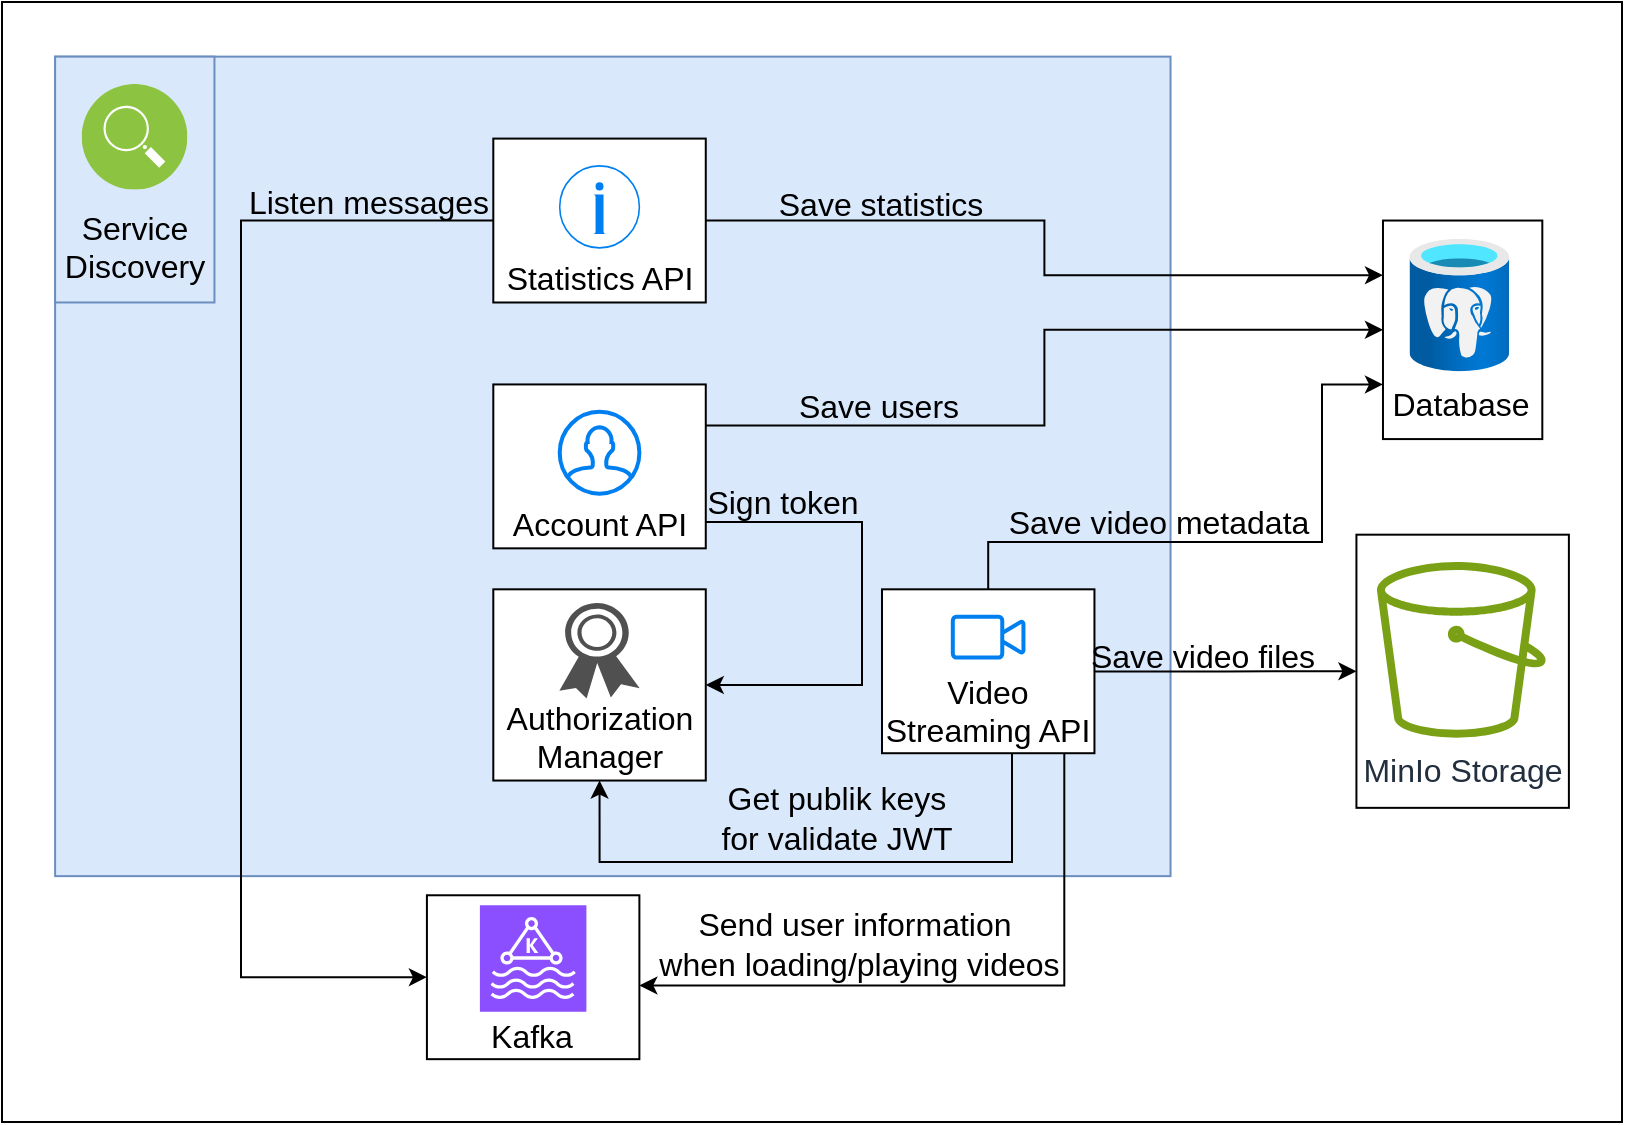 <mxfile version="22.1.21" type="device">
  <diagram name="Page-1" id="Brwzf8Y-5jtM-6a89yN2">
    <mxGraphModel dx="1050" dy="605" grid="1" gridSize="10" guides="1" tooltips="1" connect="1" arrows="1" fold="1" page="1" pageScale="1" pageWidth="850" pageHeight="1100" math="0" shadow="0">
      <root>
        <mxCell id="0" />
        <mxCell id="1" parent="0" />
        <mxCell id="M8TYaJLP3p6iMtIiNLKW-36" value="" style="group" vertex="1" connectable="0" parent="1">
          <mxGeometry width="810" height="560" as="geometry" />
        </mxCell>
        <mxCell id="RKX6ZnwNBldia_mDV_pY-55" value="" style="whiteSpace=wrap;html=1;" parent="M8TYaJLP3p6iMtIiNLKW-36" vertex="1">
          <mxGeometry width="810.0" height="560" as="geometry" />
        </mxCell>
        <mxCell id="M8TYaJLP3p6iMtIiNLKW-33" value="" style="rounded=0;whiteSpace=wrap;html=1;fillColor=#dae8fc;strokeColor=#6c8ebf;" vertex="1" parent="M8TYaJLP3p6iMtIiNLKW-36">
          <mxGeometry x="26.557" y="27.317" width="557.705" height="409.756" as="geometry" />
        </mxCell>
        <mxCell id="M8TYaJLP3p6iMtIiNLKW-35" value="" style="rounded=0;whiteSpace=wrap;html=1;fillColor=#dae8fc;strokeColor=#6c8ebf;" vertex="1" parent="M8TYaJLP3p6iMtIiNLKW-36">
          <mxGeometry x="26.557" y="27.317" width="79.672" height="122.927" as="geometry" />
        </mxCell>
        <mxCell id="RKX6ZnwNBldia_mDV_pY-8" value="" style="group" parent="M8TYaJLP3p6iMtIiNLKW-36" vertex="1" connectable="0">
          <mxGeometry x="439.995" y="293.659" width="106.23" height="81.951" as="geometry" />
        </mxCell>
        <mxCell id="RKX6ZnwNBldia_mDV_pY-13" value="" style="group" parent="RKX6ZnwNBldia_mDV_pY-8" vertex="1" connectable="0">
          <mxGeometry width="106.23" height="81.951" as="geometry" />
        </mxCell>
        <mxCell id="RKX6ZnwNBldia_mDV_pY-6" value="&lt;font style=&quot;font-size: 16px;&quot;&gt;Video Streaming API&lt;/font&gt;" style="whiteSpace=wrap;html=1;labelPosition=center;verticalLabelPosition=middle;align=center;verticalAlign=bottom;" parent="RKX6ZnwNBldia_mDV_pY-13" vertex="1">
          <mxGeometry width="106.23" height="81.951" as="geometry" />
        </mxCell>
        <mxCell id="RKX6ZnwNBldia_mDV_pY-7" value="" style="html=1;verticalLabelPosition=bottom;align=center;labelBackgroundColor=#ffffff;verticalAlign=top;strokeWidth=2;strokeColor=#0080F0;shadow=0;dashed=0;shape=mxgraph.ios7.icons.video_conversation;" parent="RKX6ZnwNBldia_mDV_pY-13" vertex="1">
          <mxGeometry x="35.41" y="13.659" width="35.41" height="20.488" as="geometry" />
        </mxCell>
        <mxCell id="RKX6ZnwNBldia_mDV_pY-14" value="" style="group" parent="M8TYaJLP3p6iMtIiNLKW-36" vertex="1" connectable="0">
          <mxGeometry x="245.656" y="191.22" width="106.23" height="81.951" as="geometry" />
        </mxCell>
        <mxCell id="RKX6ZnwNBldia_mDV_pY-15" value="" style="group" parent="RKX6ZnwNBldia_mDV_pY-14" vertex="1" connectable="0">
          <mxGeometry width="106.23" height="81.951" as="geometry" />
        </mxCell>
        <mxCell id="RKX6ZnwNBldia_mDV_pY-18" value="" style="group" parent="RKX6ZnwNBldia_mDV_pY-15" vertex="1" connectable="0">
          <mxGeometry width="106.23" height="81.951" as="geometry" />
        </mxCell>
        <mxCell id="RKX6ZnwNBldia_mDV_pY-16" value="&lt;font style=&quot;font-size: 16px;&quot;&gt;Account API&lt;/font&gt;" style="whiteSpace=wrap;html=1;labelPosition=center;verticalLabelPosition=middle;align=center;verticalAlign=bottom;" parent="RKX6ZnwNBldia_mDV_pY-18" vertex="1">
          <mxGeometry width="106.23" height="81.951" as="geometry" />
        </mxCell>
        <mxCell id="RKX6ZnwNBldia_mDV_pY-11" value="" style="html=1;verticalLabelPosition=bottom;align=center;labelBackgroundColor=#ffffff;verticalAlign=top;strokeWidth=2;strokeColor=#0080F0;shadow=0;dashed=0;shape=mxgraph.ios7.icons.user;" parent="RKX6ZnwNBldia_mDV_pY-18" vertex="1">
          <mxGeometry x="33.197" y="13.659" width="39.836" height="40.976" as="geometry" />
        </mxCell>
        <mxCell id="RKX6ZnwNBldia_mDV_pY-29" value="" style="group" parent="M8TYaJLP3p6iMtIiNLKW-36" vertex="1" connectable="0">
          <mxGeometry x="212.459" y="446.634" width="106.23" height="81.951" as="geometry" />
        </mxCell>
        <mxCell id="RKX6ZnwNBldia_mDV_pY-32" value="" style="group" parent="RKX6ZnwNBldia_mDV_pY-29" vertex="1" connectable="0">
          <mxGeometry width="106.23" height="81.951" as="geometry" />
        </mxCell>
        <mxCell id="RKX6ZnwNBldia_mDV_pY-30" value="&lt;font style=&quot;font-size: 16px;&quot;&gt;Kafka&lt;/font&gt;" style="whiteSpace=wrap;html=1;labelPosition=center;verticalLabelPosition=middle;align=center;verticalAlign=bottom;" parent="RKX6ZnwNBldia_mDV_pY-32" vertex="1">
          <mxGeometry width="106.23" height="81.951" as="geometry" />
        </mxCell>
        <mxCell id="RKX6ZnwNBldia_mDV_pY-26" value="" style="sketch=0;points=[[0,0,0],[0.25,0,0],[0.5,0,0],[0.75,0,0],[1,0,0],[0,1,0],[0.25,1,0],[0.5,1,0],[0.75,1,0],[1,1,0],[0,0.25,0],[0,0.5,0],[0,0.75,0],[1,0.25,0],[1,0.5,0],[1,0.75,0]];outlineConnect=0;fontColor=#232F3E;fillColor=#8C4FFF;strokeColor=#ffffff;dashed=0;verticalLabelPosition=bottom;verticalAlign=top;align=center;html=1;fontSize=12;fontStyle=0;aspect=fixed;shape=mxgraph.aws4.resourceIcon;resIcon=mxgraph.aws4.managed_streaming_for_kafka;" parent="RKX6ZnwNBldia_mDV_pY-32" vertex="1">
          <mxGeometry x="26.49" y="5" width="53.25" height="53.25" as="geometry" />
        </mxCell>
        <mxCell id="RKX6ZnwNBldia_mDV_pY-33" value="" style="group;fontSize=16;" parent="M8TYaJLP3p6iMtIiNLKW-36" vertex="1" connectable="0">
          <mxGeometry x="245.656" y="68.293" width="106.23" height="81.951" as="geometry" />
        </mxCell>
        <mxCell id="RKX6ZnwNBldia_mDV_pY-19" value="&lt;font style=&quot;font-size: 16px;&quot;&gt;Statistics API&lt;/font&gt;" style="whiteSpace=wrap;html=1;labelPosition=center;verticalLabelPosition=middle;align=center;verticalAlign=bottom;" parent="RKX6ZnwNBldia_mDV_pY-33" vertex="1">
          <mxGeometry width="106.23" height="81.951" as="geometry" />
        </mxCell>
        <mxCell id="RKX6ZnwNBldia_mDV_pY-25" value="" style="html=1;verticalLabelPosition=bottom;labelBackgroundColor=#ffffff;verticalAlign=top;shadow=0;dashed=0;strokeWidth=2;shape=mxgraph.ios7.misc.info;strokeColor=#0080f0;sketch=0;" parent="RKX6ZnwNBldia_mDV_pY-33" vertex="1">
          <mxGeometry x="33.197" y="13.659" width="39.836" height="40.976" as="geometry" />
        </mxCell>
        <mxCell id="RKX6ZnwNBldia_mDV_pY-47" style="edgeStyle=orthogonalEdgeStyle;rounded=0;orthogonalLoop=1;jettySize=auto;html=1;" parent="M8TYaJLP3p6iMtIiNLKW-36" source="RKX6ZnwNBldia_mDV_pY-6" target="RKX6ZnwNBldia_mDV_pY-30" edge="1">
          <mxGeometry relative="1" as="geometry">
            <Array as="points">
              <mxPoint x="531.148" y="491.707" />
            </Array>
          </mxGeometry>
        </mxCell>
        <mxCell id="RKX6ZnwNBldia_mDV_pY-48" value="Send user information&lt;br style=&quot;border-color: var(--border-color); font-size: 16px;&quot;&gt;&amp;nbsp;when loading/playing videos" style="edgeLabel;html=1;align=center;verticalAlign=middle;resizable=0;points=[];labelBackgroundColor=none;fontSize=16;" parent="RKX6ZnwNBldia_mDV_pY-47" vertex="1" connectable="0">
          <mxGeometry relative="1" as="geometry">
            <mxPoint x="-57" y="-21" as="offset" />
          </mxGeometry>
        </mxCell>
        <mxCell id="M8TYaJLP3p6iMtIiNLKW-1" value="" style="group" vertex="1" connectable="0" parent="M8TYaJLP3p6iMtIiNLKW-36">
          <mxGeometry x="245.656" y="293.659" width="106.23" height="95.61" as="geometry" />
        </mxCell>
        <mxCell id="M8TYaJLP3p6iMtIiNLKW-2" value="" style="group" vertex="1" connectable="0" parent="M8TYaJLP3p6iMtIiNLKW-1">
          <mxGeometry width="106.23" height="95.61" as="geometry" />
        </mxCell>
        <mxCell id="M8TYaJLP3p6iMtIiNLKW-3" value="" style="group" vertex="1" connectable="0" parent="M8TYaJLP3p6iMtIiNLKW-2">
          <mxGeometry width="106.23" height="95.61" as="geometry" />
        </mxCell>
        <mxCell id="M8TYaJLP3p6iMtIiNLKW-4" value="&lt;font style=&quot;font-size: 16px;&quot;&gt;Authorization Manager&lt;/font&gt;" style="whiteSpace=wrap;html=1;labelPosition=center;verticalLabelPosition=middle;align=center;verticalAlign=bottom;" vertex="1" parent="M8TYaJLP3p6iMtIiNLKW-3">
          <mxGeometry width="106.23" height="95.61" as="geometry" />
        </mxCell>
        <mxCell id="M8TYaJLP3p6iMtIiNLKW-6" value="" style="sketch=0;pointerEvents=1;shadow=0;dashed=0;html=1;strokeColor=none;fillColor=#505050;labelPosition=center;verticalLabelPosition=bottom;verticalAlign=top;outlineConnect=0;align=center;shape=mxgraph.office.security.token;" vertex="1" parent="M8TYaJLP3p6iMtIiNLKW-3">
          <mxGeometry x="33.024" y="6.829" width="40.168" height="47.805" as="geometry" />
        </mxCell>
        <mxCell id="M8TYaJLP3p6iMtIiNLKW-9" value="" style="group" vertex="1" connectable="0" parent="M8TYaJLP3p6iMtIiNLKW-36">
          <mxGeometry x="677.213" y="266.341" width="106.23" height="136.585" as="geometry" />
        </mxCell>
        <mxCell id="M8TYaJLP3p6iMtIiNLKW-7" value="" style="whiteSpace=wrap;html=1;" vertex="1" parent="M8TYaJLP3p6iMtIiNLKW-9">
          <mxGeometry width="106.23" height="136.585" as="geometry" />
        </mxCell>
        <mxCell id="M8TYaJLP3p6iMtIiNLKW-8" value="&lt;font style=&quot;font-size: 16px;&quot;&gt;MinIo Storage&lt;/font&gt;" style="sketch=0;outlineConnect=0;fontColor=#232F3E;gradientColor=none;fillColor=#7AA116;strokeColor=none;dashed=0;verticalLabelPosition=bottom;verticalAlign=top;align=center;html=1;fontSize=12;fontStyle=0;aspect=fixed;pointerEvents=1;shape=mxgraph.aws4.bucket;" vertex="1" parent="M8TYaJLP3p6iMtIiNLKW-9">
          <mxGeometry x="10.251" y="13.659" width="84.459" height="87.837" as="geometry" />
        </mxCell>
        <mxCell id="M8TYaJLP3p6iMtIiNLKW-12" value="" style="group" vertex="1" connectable="0" parent="M8TYaJLP3p6iMtIiNLKW-36">
          <mxGeometry x="690.492" y="109.268" width="79.672" height="109.268" as="geometry" />
        </mxCell>
        <mxCell id="M8TYaJLP3p6iMtIiNLKW-10" value="" style="whiteSpace=wrap;html=1;" vertex="1" parent="M8TYaJLP3p6iMtIiNLKW-12">
          <mxGeometry width="79.672" height="109.268" as="geometry" />
        </mxCell>
        <mxCell id="M8TYaJLP3p6iMtIiNLKW-11" value="&lt;font style=&quot;font-size: 16px;&quot;&gt;Database&lt;/font&gt;" style="image;aspect=fixed;html=1;points=[];align=center;fontSize=12;image=img/lib/azure2/databases/Azure_Database_PostgreSQL_Server.svg;" vertex="1" parent="M8TYaJLP3p6iMtIiNLKW-12">
          <mxGeometry x="13.279" y="9.11" width="49.778" height="66.366" as="geometry" />
        </mxCell>
        <mxCell id="M8TYaJLP3p6iMtIiNLKW-15" style="edgeStyle=orthogonalEdgeStyle;rounded=0;orthogonalLoop=1;jettySize=auto;html=1;entryX=0.5;entryY=1;entryDx=0;entryDy=0;" edge="1" parent="M8TYaJLP3p6iMtIiNLKW-36" source="RKX6ZnwNBldia_mDV_pY-6" target="M8TYaJLP3p6iMtIiNLKW-4">
          <mxGeometry relative="1" as="geometry">
            <Array as="points">
              <mxPoint x="505" y="430" />
              <mxPoint x="299" y="430" />
            </Array>
          </mxGeometry>
        </mxCell>
        <mxCell id="M8TYaJLP3p6iMtIiNLKW-16" value="Get publik keys&lt;br style=&quot;font-size: 16px;&quot;&gt;for validate JWT" style="edgeLabel;html=1;align=center;verticalAlign=middle;resizable=0;points=[];labelBackgroundColor=none;fontSize=16;" vertex="1" connectable="0" parent="M8TYaJLP3p6iMtIiNLKW-15">
          <mxGeometry x="0.292" y="2" relative="1" as="geometry">
            <mxPoint x="52" y="-24" as="offset" />
          </mxGeometry>
        </mxCell>
        <mxCell id="M8TYaJLP3p6iMtIiNLKW-17" style="edgeStyle=orthogonalEdgeStyle;rounded=0;orthogonalLoop=1;jettySize=auto;html=1;entryX=1;entryY=0.5;entryDx=0;entryDy=0;" edge="1" parent="M8TYaJLP3p6iMtIiNLKW-36" source="RKX6ZnwNBldia_mDV_pY-16" target="M8TYaJLP3p6iMtIiNLKW-4">
          <mxGeometry relative="1" as="geometry">
            <Array as="points">
              <mxPoint x="430" y="260" />
              <mxPoint x="430" y="342" />
            </Array>
          </mxGeometry>
        </mxCell>
        <mxCell id="M8TYaJLP3p6iMtIiNLKW-18" value="Sign token" style="edgeLabel;html=1;align=center;verticalAlign=middle;resizable=0;points=[];labelBackgroundColor=none;fontSize=16;" vertex="1" connectable="0" parent="M8TYaJLP3p6iMtIiNLKW-17">
          <mxGeometry x="0.11" relative="1" as="geometry">
            <mxPoint x="-40" y="-64" as="offset" />
          </mxGeometry>
        </mxCell>
        <mxCell id="M8TYaJLP3p6iMtIiNLKW-19" style="edgeStyle=orthogonalEdgeStyle;rounded=0;orthogonalLoop=1;jettySize=auto;html=1;entryX=0;entryY=0.5;entryDx=0;entryDy=0;" edge="1" parent="M8TYaJLP3p6iMtIiNLKW-36" source="RKX6ZnwNBldia_mDV_pY-6" target="M8TYaJLP3p6iMtIiNLKW-7">
          <mxGeometry relative="1" as="geometry" />
        </mxCell>
        <mxCell id="M8TYaJLP3p6iMtIiNLKW-20" value="Save video files" style="edgeLabel;html=1;align=center;verticalAlign=middle;resizable=0;points=[];labelBackgroundColor=none;fontSize=16;" vertex="1" connectable="0" parent="M8TYaJLP3p6iMtIiNLKW-19">
          <mxGeometry x="-0.009" y="-2" relative="1" as="geometry">
            <mxPoint x="-11" y="-10" as="offset" />
          </mxGeometry>
        </mxCell>
        <mxCell id="M8TYaJLP3p6iMtIiNLKW-21" style="edgeStyle=orthogonalEdgeStyle;rounded=0;orthogonalLoop=1;jettySize=auto;html=1;entryX=0;entryY=0.25;entryDx=0;entryDy=0;" edge="1" parent="M8TYaJLP3p6iMtIiNLKW-36" source="RKX6ZnwNBldia_mDV_pY-19" target="M8TYaJLP3p6iMtIiNLKW-10">
          <mxGeometry relative="1" as="geometry" />
        </mxCell>
        <mxCell id="M8TYaJLP3p6iMtIiNLKW-22" value="Save statistics" style="edgeLabel;html=1;align=center;verticalAlign=middle;resizable=0;points=[];labelBackgroundColor=none;fontSize=16;" vertex="1" connectable="0" parent="M8TYaJLP3p6iMtIiNLKW-21">
          <mxGeometry x="0.69" y="-2" relative="1" as="geometry">
            <mxPoint x="-195" y="-38" as="offset" />
          </mxGeometry>
        </mxCell>
        <mxCell id="M8TYaJLP3p6iMtIiNLKW-23" style="edgeStyle=orthogonalEdgeStyle;rounded=0;orthogonalLoop=1;jettySize=auto;html=1;exitX=1;exitY=0.25;exitDx=0;exitDy=0;entryX=0;entryY=0.5;entryDx=0;entryDy=0;" edge="1" parent="M8TYaJLP3p6iMtIiNLKW-36" source="RKX6ZnwNBldia_mDV_pY-16" target="M8TYaJLP3p6iMtIiNLKW-10">
          <mxGeometry relative="1" as="geometry" />
        </mxCell>
        <mxCell id="M8TYaJLP3p6iMtIiNLKW-26" value="Save users" style="edgeLabel;html=1;align=center;verticalAlign=middle;resizable=0;points=[];labelBackgroundColor=none;fontSize=16;" vertex="1" connectable="0" parent="M8TYaJLP3p6iMtIiNLKW-23">
          <mxGeometry x="-0.525" y="-2" relative="1" as="geometry">
            <mxPoint x="-6" y="-12" as="offset" />
          </mxGeometry>
        </mxCell>
        <mxCell id="M8TYaJLP3p6iMtIiNLKW-28" style="edgeStyle=orthogonalEdgeStyle;rounded=0;orthogonalLoop=1;jettySize=auto;html=1;entryX=0;entryY=0.5;entryDx=0;entryDy=0;" edge="1" parent="M8TYaJLP3p6iMtIiNLKW-36" source="RKX6ZnwNBldia_mDV_pY-19" target="RKX6ZnwNBldia_mDV_pY-30">
          <mxGeometry relative="1" as="geometry">
            <Array as="points">
              <mxPoint x="119.508" y="109.268" />
              <mxPoint x="119.508" y="487.61" />
            </Array>
          </mxGeometry>
        </mxCell>
        <mxCell id="M8TYaJLP3p6iMtIiNLKW-29" value="Listen messages" style="edgeLabel;html=1;align=center;verticalAlign=middle;resizable=0;points=[];labelBackgroundColor=none;fontSize=16;" vertex="1" connectable="0" parent="M8TYaJLP3p6iMtIiNLKW-28">
          <mxGeometry x="-0.763" y="-3" relative="1" as="geometry">
            <mxPoint x="8" y="-7" as="offset" />
          </mxGeometry>
        </mxCell>
        <mxCell id="M8TYaJLP3p6iMtIiNLKW-34" value="&lt;span style=&quot;font-size: 16px;&quot;&gt;Service&lt;br&gt;Discovery&lt;/span&gt;" style="image;aspect=fixed;perimeter=ellipsePerimeter;html=1;align=center;shadow=0;dashed=0;fontColor=#000000;labelBackgroundColor=none;fontSize=12;spacingTop=3;image=img/lib/ibm/infrastructure/service_discovery_configuration.svg;" vertex="1" parent="M8TYaJLP3p6iMtIiNLKW-36">
          <mxGeometry x="39.836" y="40.976" width="52.787" height="52.787" as="geometry" />
        </mxCell>
        <mxCell id="M8TYaJLP3p6iMtIiNLKW-37" style="edgeStyle=orthogonalEdgeStyle;rounded=0;orthogonalLoop=1;jettySize=auto;html=1;entryX=0;entryY=0.75;entryDx=0;entryDy=0;" edge="1" parent="M8TYaJLP3p6iMtIiNLKW-36" source="RKX6ZnwNBldia_mDV_pY-6" target="M8TYaJLP3p6iMtIiNLKW-10">
          <mxGeometry relative="1" as="geometry">
            <Array as="points">
              <mxPoint x="493" y="270" />
              <mxPoint x="660" y="270" />
              <mxPoint x="660" y="191" />
            </Array>
          </mxGeometry>
        </mxCell>
        <mxCell id="M8TYaJLP3p6iMtIiNLKW-38" value="Save video metadata" style="edgeLabel;html=1;align=center;verticalAlign=middle;resizable=0;points=[];labelBackgroundColor=none;fontSize=16;" vertex="1" connectable="0" parent="M8TYaJLP3p6iMtIiNLKW-37">
          <mxGeometry x="-0.479" y="3" relative="1" as="geometry">
            <mxPoint x="30" y="-7" as="offset" />
          </mxGeometry>
        </mxCell>
      </root>
    </mxGraphModel>
  </diagram>
</mxfile>
